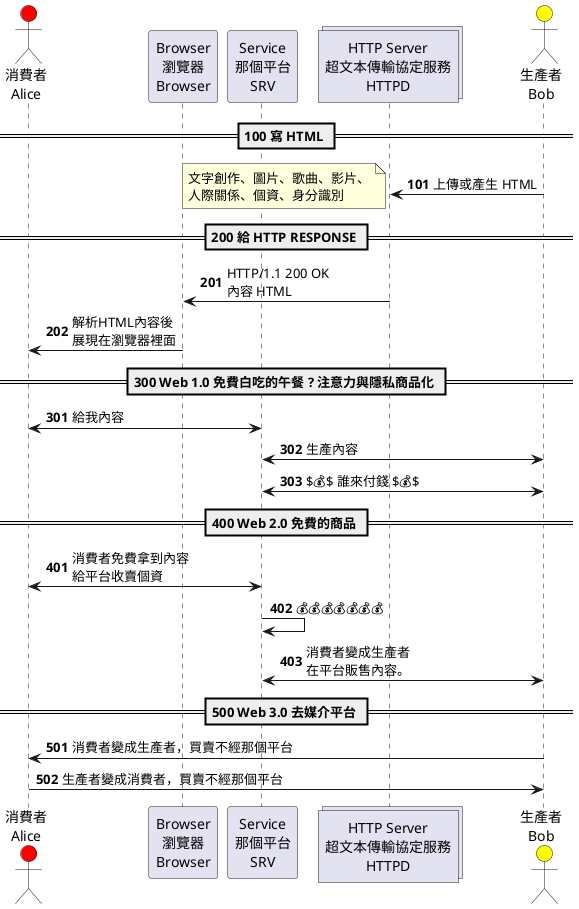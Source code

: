@startuml
actor "消費者\nAlice" as Alice #red
participant "Browser\n瀏覽器\nBrowser"  as Browser
participant "Service\n那個平台\nSRV" as SRV
collections "HTTP Server\n超文本傳輸協定服務\nHTTPD" as HTTPD
actor "生產者\nBob" as Bob #yellow
== 100 寫 HTML ==
autonumber 101
Bob -> HTTPD : 上傳或產生 HTML
note left
文字創作、圖片、歌曲、影片、
人際關係、個資、身分識別
end note
== 200 給 HTTP RESPONSE ==
autonumber 201
HTTPD -> Browser : HTTP/1.1 200 OK\n內容 HTML 
Browser -> Alice : 解析HTML內容後\n展現在瀏覽器裡面
== 300 Web 1.0 免費白吃的午餐 ? 注意力與隱私商品化 ==
autonumber 301
Alice <-> SRV : 給我內容
SRV <-> Bob : 生產內容
Bob <-> SRV : $💰$ 誰來付錢 $💰$
== 400 Web 2.0 免費的商品 ==
autonumber 401
SRV <-> Alice : 消費者免費拿到內容\n給平台收賣個資
SRV -> SRV : 💰💰💰💰💰💰💰
Bob <-> SRV : 消費者變成生產者\n在平台販售內容。 
== 500 Web 3.0 去媒介平台 ==
autonumber 501
Bob -> Alice : 消費者變成生產者，買賣不經那個平台
Alice -> Bob : 生產者變成消費者，買賣不經那個平台
@enduml